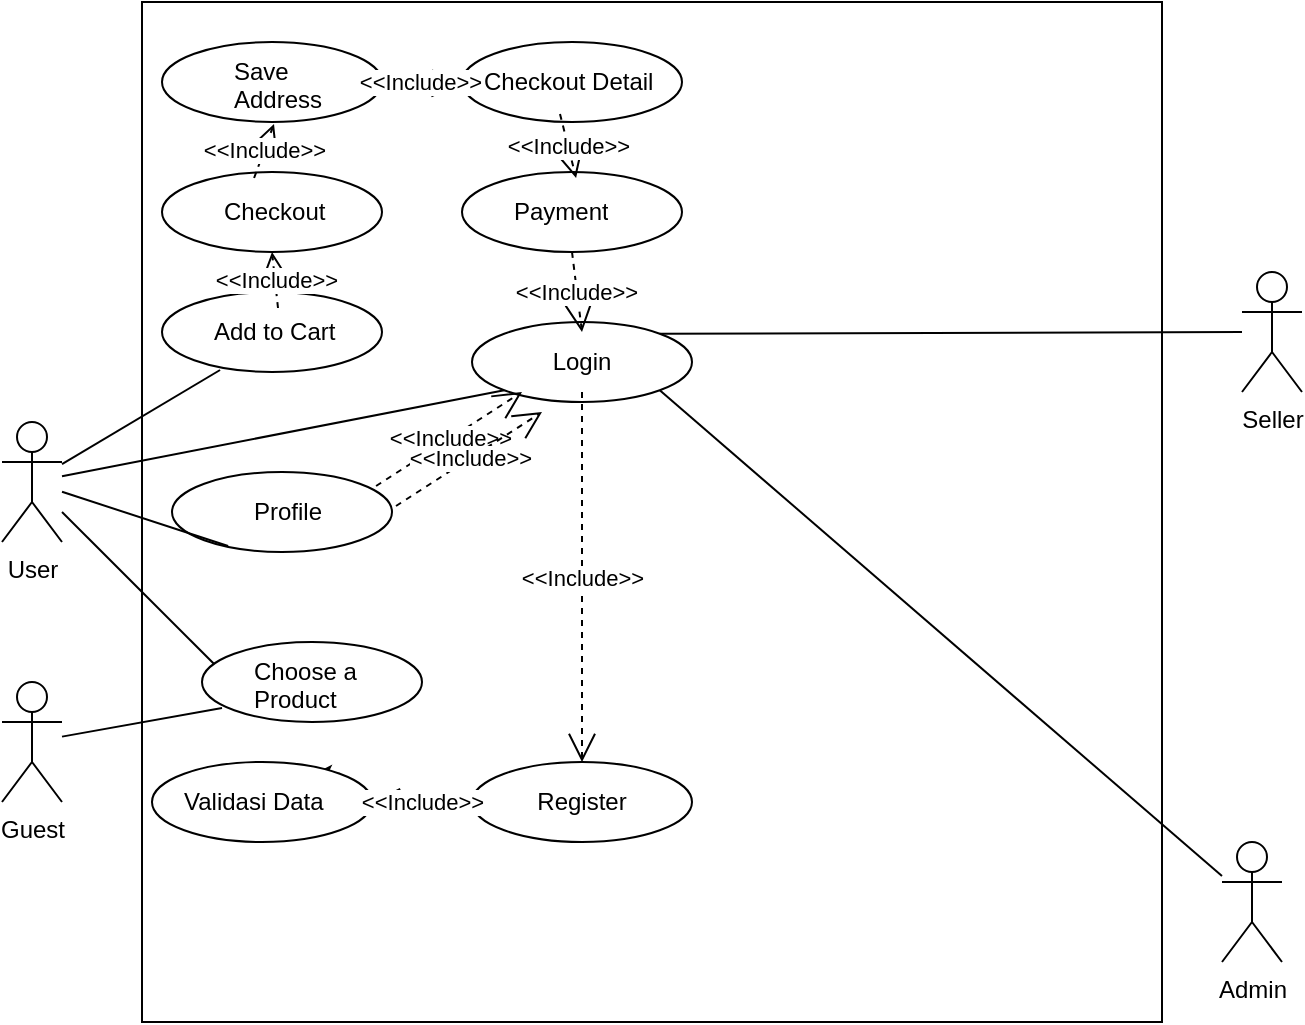 <mxfile version="21.3.7" type="github">
  <diagram name="Page-1" id="XDrPPoIQ89w2JLV2kDCQ">
    <mxGraphModel dx="1046" dy="483" grid="1" gridSize="10" guides="1" tooltips="1" connect="1" arrows="1" fold="1" page="1" pageScale="1" pageWidth="850" pageHeight="1100" math="0" shadow="0">
      <root>
        <mxCell id="0" />
        <mxCell id="1" parent="0" />
        <mxCell id="3PMkRIvV6VI9b00buIb--1" value="Guest" style="shape=umlActor;verticalLabelPosition=bottom;verticalAlign=top;html=1;outlineConnect=0;" vertex="1" parent="1">
          <mxGeometry x="10" y="380" width="30" height="60" as="geometry" />
        </mxCell>
        <mxCell id="3PMkRIvV6VI9b00buIb--2" value="&amp;nbsp;" style="whiteSpace=wrap;html=1;aspect=fixed;" vertex="1" parent="1">
          <mxGeometry x="80" y="40" width="510" height="510" as="geometry" />
        </mxCell>
        <mxCell id="3PMkRIvV6VI9b00buIb--3" value="Seller" style="shape=umlActor;verticalLabelPosition=bottom;verticalAlign=top;html=1;outlineConnect=0;" vertex="1" parent="1">
          <mxGeometry x="630" y="175" width="30" height="60" as="geometry" />
        </mxCell>
        <mxCell id="3PMkRIvV6VI9b00buIb--4" value="" style="ellipse;whiteSpace=wrap;html=1;" vertex="1" parent="1">
          <mxGeometry x="245" y="200" width="110" height="40" as="geometry" />
        </mxCell>
        <mxCell id="3PMkRIvV6VI9b00buIb--6" value="Login" style="text;strokeColor=none;align=center;fillColor=none;html=1;verticalAlign=middle;whiteSpace=wrap;rounded=0;" vertex="1" parent="1">
          <mxGeometry x="270" y="205" width="60" height="30" as="geometry" />
        </mxCell>
        <mxCell id="3PMkRIvV6VI9b00buIb--8" value="" style="ellipse;whiteSpace=wrap;html=1;" vertex="1" parent="1">
          <mxGeometry x="245" y="420" width="110" height="40" as="geometry" />
        </mxCell>
        <mxCell id="3PMkRIvV6VI9b00buIb--9" value="Register" style="text;strokeColor=none;align=center;fillColor=none;html=1;verticalAlign=middle;whiteSpace=wrap;rounded=0;" vertex="1" parent="1">
          <mxGeometry x="270" y="425" width="60" height="30" as="geometry" />
        </mxCell>
        <mxCell id="3PMkRIvV6VI9b00buIb--21" value="&lt;div&gt;User&lt;br&gt;&lt;/div&gt;" style="shape=umlActor;verticalLabelPosition=bottom;verticalAlign=top;html=1;outlineConnect=0;" vertex="1" parent="1">
          <mxGeometry x="10" y="250" width="30" height="60" as="geometry" />
        </mxCell>
        <mxCell id="3PMkRIvV6VI9b00buIb--22" value="Admin" style="shape=umlActor;verticalLabelPosition=bottom;verticalAlign=top;html=1;outlineConnect=0;" vertex="1" parent="1">
          <mxGeometry x="620" y="460" width="30" height="60" as="geometry" />
        </mxCell>
        <mxCell id="3PMkRIvV6VI9b00buIb--25" value="" style="endArrow=none;html=1;rounded=0;exitX=0;exitY=1;exitDx=0;exitDy=0;" edge="1" parent="1" source="3PMkRIvV6VI9b00buIb--4" target="3PMkRIvV6VI9b00buIb--21">
          <mxGeometry width="50" height="50" relative="1" as="geometry">
            <mxPoint x="270" y="480" as="sourcePoint" />
            <mxPoint x="24" y="364" as="targetPoint" />
            <Array as="points" />
          </mxGeometry>
        </mxCell>
        <mxCell id="3PMkRIvV6VI9b00buIb--26" value="" style="endArrow=none;html=1;rounded=0;entryX=1;entryY=1;entryDx=0;entryDy=0;" edge="1" parent="1" source="3PMkRIvV6VI9b00buIb--22" target="3PMkRIvV6VI9b00buIb--4">
          <mxGeometry width="50" height="50" relative="1" as="geometry">
            <mxPoint x="606" y="501" as="sourcePoint" />
            <mxPoint x="360" y="385" as="targetPoint" />
          </mxGeometry>
        </mxCell>
        <mxCell id="3PMkRIvV6VI9b00buIb--27" value="" style="endArrow=none;html=1;rounded=0;entryX=1;entryY=0;entryDx=0;entryDy=0;" edge="1" parent="1" source="3PMkRIvV6VI9b00buIb--3" target="3PMkRIvV6VI9b00buIb--4">
          <mxGeometry width="50" height="50" relative="1" as="geometry">
            <mxPoint x="560" y="260" as="sourcePoint" />
            <mxPoint x="339" y="273" as="targetPoint" />
          </mxGeometry>
        </mxCell>
        <mxCell id="3PMkRIvV6VI9b00buIb--67" style="edgeStyle=orthogonalEdgeStyle;rounded=0;orthogonalLoop=1;jettySize=auto;html=1;exitX=1;exitY=0;exitDx=0;exitDy=0;entryX=0.888;entryY=0.033;entryDx=0;entryDy=0;entryPerimeter=0;" edge="1" parent="1" source="3PMkRIvV6VI9b00buIb--32" target="3PMkRIvV6VI9b00buIb--33">
          <mxGeometry relative="1" as="geometry" />
        </mxCell>
        <mxCell id="3PMkRIvV6VI9b00buIb--32" value="" style="ellipse;whiteSpace=wrap;html=1;" vertex="1" parent="1">
          <mxGeometry x="85" y="420" width="110" height="40" as="geometry" />
        </mxCell>
        <mxCell id="3PMkRIvV6VI9b00buIb--33" value="Validasi Data" style="text;strokeColor=none;fillColor=none;align=left;verticalAlign=middle;spacingLeft=4;spacingRight=4;overflow=hidden;points=[[0,0.5],[1,0.5]];portConstraint=eastwest;rotatable=0;whiteSpace=wrap;html=1;" vertex="1" parent="1">
          <mxGeometry x="95" y="425" width="80" height="30" as="geometry" />
        </mxCell>
        <mxCell id="3PMkRIvV6VI9b00buIb--38" value="" style="ellipse;whiteSpace=wrap;html=1;" vertex="1" parent="1">
          <mxGeometry x="110" y="360" width="110" height="40" as="geometry" />
        </mxCell>
        <mxCell id="3PMkRIvV6VI9b00buIb--39" value="Choose a Product" style="text;strokeColor=none;fillColor=none;align=left;verticalAlign=middle;spacingLeft=4;spacingRight=4;overflow=hidden;points=[[0,0.5],[1,0.5]];portConstraint=eastwest;rotatable=0;whiteSpace=wrap;html=1;" vertex="1" parent="1">
          <mxGeometry x="130" y="365" width="80" height="30" as="geometry" />
        </mxCell>
        <mxCell id="3PMkRIvV6VI9b00buIb--44" value="" style="ellipse;whiteSpace=wrap;html=1;" vertex="1" parent="1">
          <mxGeometry x="90" y="125" width="110" height="40" as="geometry" />
        </mxCell>
        <mxCell id="3PMkRIvV6VI9b00buIb--46" value="" style="ellipse;whiteSpace=wrap;html=1;" vertex="1" parent="1">
          <mxGeometry x="90" y="60" width="110" height="40" as="geometry" />
        </mxCell>
        <mxCell id="3PMkRIvV6VI9b00buIb--48" value="Save Address" style="text;strokeColor=none;fillColor=none;align=left;verticalAlign=middle;spacingLeft=4;spacingRight=4;overflow=hidden;points=[[0,0.5],[1,0.5]];portConstraint=eastwest;rotatable=0;whiteSpace=wrap;html=1;" vertex="1" parent="1">
          <mxGeometry x="120" y="65" width="80" height="30" as="geometry" />
        </mxCell>
        <mxCell id="3PMkRIvV6VI9b00buIb--51" value="" style="endArrow=none;html=1;rounded=0;exitX=0.091;exitY=0.825;exitDx=0;exitDy=0;exitPerimeter=0;" edge="1" parent="1" source="3PMkRIvV6VI9b00buIb--38" target="3PMkRIvV6VI9b00buIb--1">
          <mxGeometry width="50" height="50" relative="1" as="geometry">
            <mxPoint x="275.5" y="271" as="sourcePoint" />
            <mxPoint x="54.5" y="380" as="targetPoint" />
          </mxGeometry>
        </mxCell>
        <mxCell id="3PMkRIvV6VI9b00buIb--53" value="" style="endArrow=none;html=1;rounded=0;exitX=0.055;exitY=0.275;exitDx=0;exitDy=0;exitPerimeter=0;" edge="1" parent="1" source="3PMkRIvV6VI9b00buIb--38" target="3PMkRIvV6VI9b00buIb--21">
          <mxGeometry width="50" height="50" relative="1" as="geometry">
            <mxPoint x="271" y="244" as="sourcePoint" />
            <mxPoint x="50" y="245" as="targetPoint" />
            <Array as="points" />
          </mxGeometry>
        </mxCell>
        <mxCell id="3PMkRIvV6VI9b00buIb--45" value="" style="ellipse;whiteSpace=wrap;html=1;" vertex="1" parent="1">
          <mxGeometry x="90" y="185" width="110" height="40" as="geometry" />
        </mxCell>
        <mxCell id="3PMkRIvV6VI9b00buIb--40" value="Add to Cart" style="text;strokeColor=none;fillColor=none;align=left;verticalAlign=middle;spacingLeft=4;spacingRight=4;overflow=hidden;points=[[0,0.5],[1,0.5]];portConstraint=eastwest;rotatable=0;whiteSpace=wrap;html=1;" vertex="1" parent="1">
          <mxGeometry x="110" y="190" width="80" height="30" as="geometry" />
        </mxCell>
        <mxCell id="3PMkRIvV6VI9b00buIb--54" value="" style="endArrow=none;html=1;rounded=0;exitX=0.264;exitY=0.975;exitDx=0;exitDy=0;exitPerimeter=0;" edge="1" parent="1" source="3PMkRIvV6VI9b00buIb--45" target="3PMkRIvV6VI9b00buIb--21">
          <mxGeometry width="50" height="50" relative="1" as="geometry">
            <mxPoint x="271" y="244" as="sourcePoint" />
            <mxPoint x="50" y="287" as="targetPoint" />
            <Array as="points" />
          </mxGeometry>
        </mxCell>
        <mxCell id="3PMkRIvV6VI9b00buIb--55" value="Checkout" style="text;strokeColor=none;fillColor=none;align=left;verticalAlign=middle;spacingLeft=4;spacingRight=4;overflow=hidden;points=[[0,0.5],[1,0.5]];portConstraint=eastwest;rotatable=0;whiteSpace=wrap;html=1;" vertex="1" parent="1">
          <mxGeometry x="115" y="130" width="80" height="30" as="geometry" />
        </mxCell>
        <mxCell id="3PMkRIvV6VI9b00buIb--41" value="" style="ellipse;whiteSpace=wrap;html=1;" vertex="1" parent="1">
          <mxGeometry x="240" y="60" width="110" height="40" as="geometry" />
        </mxCell>
        <mxCell id="3PMkRIvV6VI9b00buIb--42" value="Checkout Detail" style="text;strokeColor=none;fillColor=none;align=left;verticalAlign=middle;spacingLeft=4;spacingRight=4;overflow=hidden;points=[[0,0.5],[1,0.5]];portConstraint=eastwest;rotatable=0;whiteSpace=wrap;html=1;" vertex="1" parent="1">
          <mxGeometry x="245" y="65" width="110" height="30" as="geometry" />
        </mxCell>
        <mxCell id="3PMkRIvV6VI9b00buIb--47" value="" style="ellipse;whiteSpace=wrap;html=1;" vertex="1" parent="1">
          <mxGeometry x="240" y="125" width="110" height="40" as="geometry" />
        </mxCell>
        <mxCell id="3PMkRIvV6VI9b00buIb--56" value="Payment" style="text;strokeColor=none;fillColor=none;align=left;verticalAlign=middle;spacingLeft=4;spacingRight=4;overflow=hidden;points=[[0,0.5],[1,0.5]];portConstraint=eastwest;rotatable=0;whiteSpace=wrap;html=1;" vertex="1" parent="1">
          <mxGeometry x="260" y="130" width="80" height="30" as="geometry" />
        </mxCell>
        <mxCell id="3PMkRIvV6VI9b00buIb--58" value="" style="ellipse;whiteSpace=wrap;html=1;" vertex="1" parent="1">
          <mxGeometry x="95" y="275" width="110" height="40" as="geometry" />
        </mxCell>
        <mxCell id="3PMkRIvV6VI9b00buIb--57" value="Profile" style="text;strokeColor=none;fillColor=none;align=left;verticalAlign=middle;spacingLeft=4;spacingRight=4;overflow=hidden;points=[[0,0.5],[1,0.5]];portConstraint=eastwest;rotatable=0;whiteSpace=wrap;html=1;" vertex="1" parent="1">
          <mxGeometry x="130" y="280" width="80" height="30" as="geometry" />
        </mxCell>
        <mxCell id="3PMkRIvV6VI9b00buIb--60" value="" style="endArrow=none;html=1;rounded=0;exitX=0.255;exitY=0.925;exitDx=0;exitDy=0;exitPerimeter=0;" edge="1" parent="1" source="3PMkRIvV6VI9b00buIb--58" target="3PMkRIvV6VI9b00buIb--21">
          <mxGeometry width="50" height="50" relative="1" as="geometry">
            <mxPoint x="116" y="360" as="sourcePoint" />
            <mxPoint x="40" y="284" as="targetPoint" />
            <Array as="points" />
          </mxGeometry>
        </mxCell>
        <mxCell id="3PMkRIvV6VI9b00buIb--62" value="&amp;lt;&amp;lt;Include&amp;gt;&amp;gt;" style="endArrow=open;endSize=12;dashed=1;html=1;rounded=0;entryX=0;entryY=1;entryDx=0;entryDy=0;exitX=0.838;exitY=0.067;exitDx=0;exitDy=0;exitPerimeter=0;" edge="1" parent="1" source="3PMkRIvV6VI9b00buIb--57" target="3PMkRIvV6VI9b00buIb--6">
          <mxGeometry width="160" relative="1" as="geometry">
            <mxPoint x="330" y="260" as="sourcePoint" />
            <mxPoint x="490" y="260" as="targetPoint" />
            <Array as="points" />
          </mxGeometry>
        </mxCell>
        <mxCell id="3PMkRIvV6VI9b00buIb--64" value="&amp;lt;&amp;lt;Include&amp;gt;&amp;gt;" style="endArrow=open;endSize=12;dashed=1;html=1;rounded=0;entryX=0.5;entryY=0;entryDx=0;entryDy=0;exitX=0.5;exitY=1;exitDx=0;exitDy=0;" edge="1" parent="1" source="3PMkRIvV6VI9b00buIb--47" target="3PMkRIvV6VI9b00buIb--6">
          <mxGeometry width="160" relative="1" as="geometry">
            <mxPoint x="340" y="157" as="sourcePoint" />
            <mxPoint x="413" y="110" as="targetPoint" />
            <Array as="points" />
          </mxGeometry>
        </mxCell>
        <mxCell id="3PMkRIvV6VI9b00buIb--65" value="&amp;lt;&amp;lt;Include&amp;gt;&amp;gt;" style="endArrow=open;endSize=12;dashed=1;html=1;rounded=0;entryX=0;entryY=1;entryDx=0;entryDy=0;exitX=0.838;exitY=0.067;exitDx=0;exitDy=0;exitPerimeter=0;" edge="1" parent="1">
          <mxGeometry width="160" relative="1" as="geometry">
            <mxPoint x="207" y="292" as="sourcePoint" />
            <mxPoint x="280" y="245" as="targetPoint" />
            <Array as="points" />
          </mxGeometry>
        </mxCell>
        <mxCell id="3PMkRIvV6VI9b00buIb--66" value="&amp;lt;&amp;lt;Include&amp;gt;&amp;gt;" style="endArrow=open;endSize=12;dashed=1;html=1;rounded=0;exitX=0.5;exitY=1;exitDx=0;exitDy=0;entryX=0.5;entryY=0;entryDx=0;entryDy=0;" edge="1" parent="1" source="3PMkRIvV6VI9b00buIb--6" target="3PMkRIvV6VI9b00buIb--8">
          <mxGeometry width="160" relative="1" as="geometry">
            <mxPoint x="217" y="302" as="sourcePoint" />
            <mxPoint x="290" y="255" as="targetPoint" />
            <Array as="points" />
          </mxGeometry>
        </mxCell>
        <mxCell id="3PMkRIvV6VI9b00buIb--68" value="&amp;lt;&amp;lt;Include&amp;gt;&amp;gt;" style="endArrow=open;endSize=12;dashed=1;html=1;rounded=0;exitX=0;exitY=0.5;exitDx=0;exitDy=0;entryX=1;entryY=0.5;entryDx=0;entryDy=0;" edge="1" parent="1" source="3PMkRIvV6VI9b00buIb--8" target="3PMkRIvV6VI9b00buIb--32">
          <mxGeometry width="160" relative="1" as="geometry">
            <mxPoint x="310" y="245" as="sourcePoint" />
            <mxPoint x="310" y="430" as="targetPoint" />
            <Array as="points" />
          </mxGeometry>
        </mxCell>
        <mxCell id="3PMkRIvV6VI9b00buIb--70" value="&amp;lt;&amp;lt;Include&amp;gt;&amp;gt;" style="endArrow=open;endSize=12;dashed=1;html=1;rounded=0;entryX=0.5;entryY=1;entryDx=0;entryDy=0;exitX=0.475;exitY=0.1;exitDx=0;exitDy=0;exitPerimeter=0;" edge="1" parent="1" source="3PMkRIvV6VI9b00buIb--40" target="3PMkRIvV6VI9b00buIb--44">
          <mxGeometry width="160" relative="1" as="geometry">
            <mxPoint x="275" y="175" as="sourcePoint" />
            <mxPoint x="310" y="215" as="targetPoint" />
            <Array as="points" />
          </mxGeometry>
        </mxCell>
        <mxCell id="3PMkRIvV6VI9b00buIb--71" value="&amp;lt;&amp;lt;Include&amp;gt;&amp;gt;" style="endArrow=open;endSize=12;dashed=1;html=1;rounded=0;entryX=0.325;entryY=1.2;entryDx=0;entryDy=0;exitX=0.263;exitY=-0.067;exitDx=0;exitDy=0;exitPerimeter=0;entryPerimeter=0;" edge="1" parent="1" source="3PMkRIvV6VI9b00buIb--55" target="3PMkRIvV6VI9b00buIb--48">
          <mxGeometry width="160" relative="1" as="geometry">
            <mxPoint x="158" y="203" as="sourcePoint" />
            <mxPoint x="155" y="175" as="targetPoint" />
            <Array as="points" />
          </mxGeometry>
        </mxCell>
        <mxCell id="3PMkRIvV6VI9b00buIb--78" value="&amp;lt;&amp;lt;Include&amp;gt;&amp;gt;" style="endArrow=open;endSize=12;dashed=1;html=1;rounded=0;exitX=0.4;exitY=1.033;exitDx=0;exitDy=0;entryX=0.463;entryY=-0.067;entryDx=0;entryDy=0;exitPerimeter=0;entryPerimeter=0;" edge="1" parent="1" source="3PMkRIvV6VI9b00buIb--42" target="3PMkRIvV6VI9b00buIb--56">
          <mxGeometry width="160" relative="1" as="geometry">
            <mxPoint x="255" y="450" as="sourcePoint" />
            <mxPoint x="205" y="450" as="targetPoint" />
            <Array as="points" />
          </mxGeometry>
        </mxCell>
        <mxCell id="3PMkRIvV6VI9b00buIb--80" value="&amp;lt;&amp;lt;Include&amp;gt;&amp;gt;" style="endArrow=open;endSize=12;dashed=1;html=1;rounded=0;exitX=1;exitY=0.5;exitDx=0;exitDy=0;entryX=-0.055;entryY=0.533;entryDx=0;entryDy=0;entryPerimeter=0;" edge="1" parent="1" source="3PMkRIvV6VI9b00buIb--48" target="3PMkRIvV6VI9b00buIb--42">
          <mxGeometry width="160" relative="1" as="geometry">
            <mxPoint x="299" y="106" as="sourcePoint" />
            <mxPoint x="307" y="138" as="targetPoint" />
            <Array as="points" />
          </mxGeometry>
        </mxCell>
      </root>
    </mxGraphModel>
  </diagram>
</mxfile>
